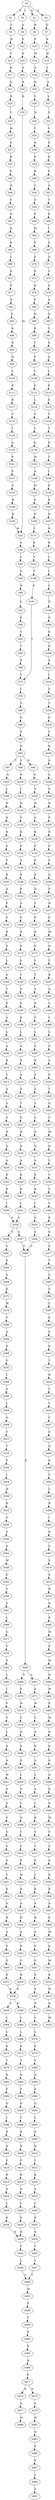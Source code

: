 strict digraph  {
	S0 -> S1 [ label = P ];
	S0 -> S2 [ label = Q ];
	S0 -> S3 [ label = E ];
	S0 -> S4 [ label = I ];
	S1 -> S5 [ label = C ];
	S2 -> S6 [ label = H ];
	S3 -> S7 [ label = Q ];
	S4 -> S8 [ label = A ];
	S5 -> S9 [ label = H ];
	S6 -> S10 [ label = P ];
	S7 -> S11 [ label = E ];
	S8 -> S12 [ label = P ];
	S9 -> S13 [ label = Y ];
	S10 -> S14 [ label = M ];
	S11 -> S15 [ label = H ];
	S12 -> S16 [ label = E ];
	S13 -> S17 [ label = R ];
	S14 -> S18 [ label = G ];
	S15 -> S19 [ label = I ];
	S16 -> S20 [ label = G ];
	S17 -> S21 [ label = Q ];
	S18 -> S22 [ label = R ];
	S19 -> S23 [ label = A ];
	S20 -> S24 [ label = R ];
	S21 -> S25 [ label = N ];
	S22 -> S26 [ label = Y ];
	S23 -> S27 [ label = L ];
	S24 -> S28 [ label = K ];
	S25 -> S29 [ label = Y ];
	S26 -> S30 [ label = N ];
	S27 -> S31 [ label = S ];
	S28 -> S32 [ label = M ];
	S29 -> S33 [ label = M ];
	S30 -> S34 [ label = Y ];
	S31 -> S35 [ label = V ];
	S32 -> S36 [ label = A ];
	S33 -> S37 [ label = G ];
	S34 -> S38 [ label = N ];
	S35 -> S39 [ label = D ];
	S36 -> S40 [ label = L ];
	S37 -> S41 [ label = R ];
	S38 -> S42 [ label = P ];
	S39 -> S43 [ label = K ];
	S40 -> S44 [ label = G ];
	S41 -> S45 [ label = F ];
	S42 -> S46 [ label = R ];
	S43 -> S47 [ label = F ];
	S44 -> S48 [ label = N ];
	S45 -> S49 [ label = N ];
	S46 -> S50 [ label = Y ];
	S47 -> S51 [ label = A ];
	S48 -> S52 [ label = L ];
	S49 -> S53 [ label = Y ];
	S50 -> S54 [ label = G ];
	S51 -> S55 [ label = T ];
	S52 -> S56 [ label = E ];
	S53 -> S57 [ label = N ];
	S54 -> S58 [ label = P ];
	S55 -> S59 [ label = E ];
	S56 -> S60 [ label = V ];
	S57 -> S61 [ label = A ];
	S58 -> S62 [ label = M ];
	S59 -> S63 [ label = I ];
	S60 -> S64 [ label = T ];
	S61 -> S65 [ label = R ];
	S62 -> S66 [ label = P ];
	S63 -> S67 [ label = S ];
	S64 -> S68 [ label = P ];
	S65 -> S69 [ label = Y ];
	S66 -> S70 [ label = P ];
	S67 -> S71 [ label = Q ];
	S68 -> S72 [ label = T ];
	S69 -> S73 [ label = N ];
	S70 -> S74 [ label = P ];
	S71 -> S75 [ label = V ];
	S72 -> S76 [ label = I ];
	S73 -> S77 [ label = P ];
	S74 -> S78 [ label = D ];
	S75 -> S79 [ label = A ];
	S76 -> S80 [ label = S ];
	S77 -> S81 [ label = F ];
	S78 -> S82 [ label = F ];
	S79 -> S83 [ label = A ];
	S80 -> S84 [ label = G ];
	S81 -> S85 [ label = P ];
	S82 -> S86 [ label = H ];
	S83 -> S87 [ label = Q ];
	S84 -> S88 [ label = P ];
	S85 -> S89 [ label = K ];
	S86 -> S90 [ label = R ];
	S87 -> S91 [ label = V ];
	S88 -> S92 [ label = N ];
	S89 -> S93 [ label = P ];
	S90 -> S94 [ label = Y ];
	S91 -> S95 [ label = A ];
	S92 -> S96 [ label = N ];
	S92 -> S97 [ label = T ];
	S92 -> S98 [ label = S ];
	S93 -> S99 [ label = D ];
	S94 -> S100 [ label = F ];
	S95 -> S101 [ label = Q ];
	S96 -> S102 [ label = N ];
	S97 -> S103 [ label = G ];
	S98 -> S104 [ label = N ];
	S99 -> S105 [ label = L ];
	S100 -> S106 [ label = V ];
	S101 -> S107 [ label = L ];
	S102 -> S108 [ label = V ];
	S103 -> S109 [ label = L ];
	S104 -> S110 [ label = I ];
	S105 -> S111 [ label = P ];
	S106 -> S112 [ label = P ];
	S107 -> S113 [ label = E ];
	S108 -> S114 [ label = N ];
	S109 -> S115 [ label = N ];
	S110 -> S116 [ label = D ];
	S111 -> S117 [ label = R ];
	S112 -> S118 [ label = L ];
	S113 -> S119 [ label = E ];
	S114 -> S120 [ label = S ];
	S115 -> S121 [ label = H ];
	S116 -> S122 [ label = V ];
	S117 -> S123 [ label = Y ];
	S118 -> S124 [ label = G ];
	S119 -> S125 [ label = T ];
	S120 -> S126 [ label = K ];
	S121 -> S127 [ label = K ];
	S122 -> S128 [ label = K ];
	S123 -> S129 [ label = I ];
	S124 -> S130 [ label = L ];
	S125 -> S131 [ label = T ];
	S126 -> S132 [ label = P ];
	S127 -> S133 [ label = P ];
	S128 -> S134 [ label = P ];
	S129 -> S135 [ label = A ];
	S130 -> S136 [ label = K ];
	S131 -> S137 [ label = P ];
	S132 -> S138 [ label = P ];
	S133 -> S139 [ label = P ];
	S134 -> S140 [ label = S ];
	S135 -> S141 [ label = P ];
	S136 -> S142 [ label = M ];
	S137 -> S143 [ label = Y ];
	S138 -> S144 [ label = K ];
	S139 -> S145 [ label = R ];
	S140 -> S146 [ label = R ];
	S141 -> S147 [ label = E ];
	S142 -> S148 [ label = A ];
	S143 -> S149 [ label = I ];
	S144 -> S150 [ label = Q ];
	S145 -> S151 [ label = A ];
	S146 -> S152 [ label = P ];
	S147 -> S153 [ label = G ];
	S148 -> S154 [ label = M ];
	S149 -> S155 [ label = E ];
	S150 -> S156 [ label = V ];
	S151 -> S157 [ label = P ];
	S152 -> S158 [ label = A ];
	S153 -> S159 [ label = R ];
	S154 -> S160 [ label = G ];
	S155 -> S161 [ label = K ];
	S156 -> S162 [ label = P ];
	S157 -> S163 [ label = P ];
	S158 -> S164 [ label = P ];
	S159 -> S165 [ label = K ];
	S160 -> S166 [ label = N ];
	S161 -> S167 [ label = H ];
	S162 -> S168 [ label = K ];
	S163 -> S169 [ label = R ];
	S164 -> S170 [ label = R ];
	S165 -> S32 [ label = M ];
	S166 -> S171 [ label = L ];
	S167 -> S172 [ label = K ];
	S168 -> S173 [ label = P ];
	S169 -> S174 [ label = P ];
	S170 -> S175 [ label = P ];
	S171 -> S176 [ label = E ];
	S172 -> S177 [ label = K ];
	S173 -> S178 [ label = L ];
	S174 -> S179 [ label = L ];
	S175 -> S180 [ label = L ];
	S176 -> S181 [ label = V ];
	S177 -> S182 [ label = I ];
	S178 -> S183 [ label = T ];
	S179 -> S184 [ label = A ];
	S180 -> S185 [ label = V ];
	S181 -> S186 [ label = T ];
	S182 -> S187 [ label = I ];
	S183 -> S188 [ label = S ];
	S184 -> S189 [ label = T ];
	S185 -> S190 [ label = S ];
	S186 -> S191 [ label = P ];
	S187 -> S192 [ label = L ];
	S188 -> S193 [ label = E ];
	S189 -> S194 [ label = E ];
	S190 -> S195 [ label = E ];
	S191 -> S72 [ label = T ];
	S192 -> S196 [ label = Q ];
	S193 -> S197 [ label = T ];
	S194 -> S198 [ label = A ];
	S195 -> S199 [ label = E ];
	S196 -> S200 [ label = D ];
	S197 -> S201 [ label = L ];
	S198 -> S202 [ label = L ];
	S199 -> S203 [ label = L ];
	S200 -> S204 [ label = D ];
	S201 -> S205 [ label = A ];
	S202 -> S206 [ label = A ];
	S203 -> S207 [ label = A ];
	S204 -> S208 [ label = R ];
	S205 -> S209 [ label = K ];
	S206 -> S210 [ label = R ];
	S207 -> S211 [ label = R ];
	S208 -> S212 [ label = S ];
	S209 -> S213 [ label = S ];
	S210 -> S214 [ label = T ];
	S211 -> S215 [ label = A ];
	S212 -> S216 [ label = I ];
	S213 -> S217 [ label = A ];
	S214 -> S218 [ label = A ];
	S215 -> S219 [ label = A ];
	S216 -> S220 [ label = G ];
	S217 -> S221 [ label = V ];
	S218 -> S222 [ label = A ];
	S219 -> S223 [ label = T ];
	S220 -> S224 [ label = T ];
	S221 -> S225 [ label = A ];
	S222 -> S226 [ label = S ];
	S223 -> S227 [ label = S ];
	S224 -> S228 [ label = D ];
	S225 -> S229 [ label = Q ];
	S226 -> S230 [ label = H ];
	S227 -> S231 [ label = H ];
	S228 -> S232 [ label = V ];
	S229 -> S233 [ label = Q ];
	S230 -> S234 [ label = Q ];
	S231 -> S235 [ label = Q ];
	S232 -> S236 [ label = R ];
	S233 -> S237 [ label = A ];
	S234 -> S238 [ label = A ];
	S235 -> S239 [ label = A ];
	S236 -> S240 [ label = A ];
	S237 -> S241 [ label = K ];
	S238 -> S242 [ label = K ];
	S239 -> S243 [ label = K ];
	S240 -> S244 [ label = G ];
	S241 -> S245 [ label = K ];
	S242 -> S246 [ label = K ];
	S243 -> S247 [ label = K ];
	S244 -> S248 [ label = E ];
	S245 -> S249 [ label = I ];
	S246 -> S250 [ label = I ];
	S247 -> S251 [ label = I ];
	S248 -> S252 [ label = N ];
	S249 -> S253 [ label = S ];
	S250 -> S254 [ label = S ];
	S251 -> S254 [ label = S ];
	S252 -> S255 [ label = P ];
	S253 -> S256 [ label = S ];
	S254 -> S257 [ label = S ];
	S254 -> S258 [ label = T ];
	S255 -> S259 [ label = R ];
	S256 -> S260 [ label = G ];
	S257 -> S260 [ label = G ];
	S258 -> S261 [ label = G ];
	S259 -> S262 [ label = F ];
	S260 -> S263 [ label = E ];
	S261 -> S264 [ label = E ];
	S262 -> S265 [ label = F ];
	S263 -> S266 [ label = S ];
	S263 -> S267 [ label = A ];
	S264 -> S268 [ label = A ];
	S265 -> S269 [ label = Q ];
	S266 -> S270 [ label = E ];
	S267 -> S271 [ label = E ];
	S268 -> S272 [ label = E ];
	S269 -> S273 [ label = F ];
	S270 -> S274 [ label = W ];
	S271 -> S275 [ label = W ];
	S272 -> S276 [ label = W ];
	S273 -> S277 [ label = H ];
	S274 -> S278 [ label = T ];
	S275 -> S279 [ label = T ];
	S276 -> S280 [ label = V ];
	S277 -> S281 [ label = P ];
	S278 -> S282 [ label = Q ];
	S279 -> S283 [ label = Q ];
	S280 -> S284 [ label = Q ];
	S281 -> S285 [ label = M ];
	S282 -> S286 [ label = E ];
	S283 -> S287 [ label = E ];
	S284 -> S288 [ label = E ];
	S285 -> S289 [ label = N ];
	S286 -> S290 [ label = G ];
	S287 -> S291 [ label = G ];
	S288 -> S292 [ label = G ];
	S289 -> S293 [ label = P ];
	S290 -> S294 [ label = L ];
	S291 -> S295 [ label = L ];
	S292 -> S296 [ label = L ];
	S293 -> S297 [ label = R ];
	S294 -> S298 [ label = S ];
	S295 -> S299 [ label = A ];
	S296 -> S300 [ label = A ];
	S297 -> S301 [ label = A ];
	S298 -> S302 [ label = L ];
	S299 -> S303 [ label = L ];
	S300 -> S304 [ label = L ];
	S301 -> S305 [ label = L ];
	S302 -> S306 [ label = Q ];
	S303 -> S307 [ label = E ];
	S304 -> S308 [ label = Q ];
	S305 -> S309 [ label = Y ];
	S306 -> S310 [ label = V ];
	S307 -> S311 [ label = V ];
	S308 -> S312 [ label = V ];
	S309 -> S313 [ label = L ];
	S310 -> S314 [ label = S ];
	S311 -> S315 [ label = T ];
	S312 -> S316 [ label = T ];
	S313 -> S317 [ label = P ];
	S314 -> S318 [ label = F ];
	S315 -> S319 [ label = F ];
	S316 -> S320 [ label = F ];
	S317 -> S321 [ label = L ];
	S318 -> S322 [ label = M ];
	S319 -> S323 [ label = L ];
	S320 -> S324 [ label = I ];
	S321 -> S325 [ label = P ];
	S322 -> S326 [ label = K ];
	S323 -> S327 [ label = K ];
	S324 -> S328 [ label = H ];
	S325 -> S329 [ label = T ];
	S326 -> S330 [ label = A ];
	S327 -> S331 [ label = A ];
	S328 -> S332 [ label = R ];
	S329 -> S333 [ label = G ];
	S330 -> S334 [ label = H ];
	S331 -> S335 [ label = H ];
	S332 -> S336 [ label = S ];
	S333 -> S337 [ label = T ];
	S334 -> S338 [ label = A ];
	S335 -> S339 [ label = A ];
	S336 -> S340 [ label = S ];
	S337 -> S341 [ label = M ];
	S338 -> S342 [ label = P ];
	S339 -> S343 [ label = P ];
	S340 -> S344 [ label = E ];
	S341 -> S345 [ label = R ];
	S342 -> S346 [ label = G ];
	S343 -> S347 [ label = G ];
	S344 -> S348 [ label = W ];
	S345 -> S349 [ label = C ];
	S346 -> S350 [ label = R ];
	S347 -> S351 [ label = E ];
	S348 -> S352 [ label = G ];
	S349 -> S353 [ label = Y ];
	S350 -> S354 [ label = E ];
	S351 -> S355 [ label = E ];
	S352 -> S356 [ label = V ];
	S353 -> S357 [ label = S ];
	S354 -> S358 [ label = R ];
	S354 -> S359 [ label = S ];
	S355 -> S360 [ label = R ];
	S356 -> S361 [ label = S ];
	S357 -> S362 [ label = V ];
	S358 -> S363 [ label = L ];
	S359 -> S364 [ label = L ];
	S360 -> S365 [ label = V ];
	S361 -> S366 [ label = L ];
	S362 -> S367 [ label = E ];
	S363 -> S368 [ label = L ];
	S364 -> S369 [ label = L ];
	S365 -> S370 [ label = L ];
	S366 -> S371 [ label = C ];
	S367 -> S372 [ label = E ];
	S368 -> S373 [ label = K ];
	S369 -> S374 [ label = K ];
	S370 -> S375 [ label = K ];
	S371 -> S376 [ label = V ];
	S372 -> S377 [ label = E ];
	S373 -> S378 [ label = Y ];
	S374 -> S379 [ label = Y ];
	S375 -> S380 [ label = Y ];
	S376 -> S381 [ label = S ];
	S377 -> S382 [ label = Y ];
	S378 -> S383 [ label = Q ];
	S379 -> S384 [ label = Q ];
	S380 -> S385 [ label = Q ];
	S381 -> S386 [ label = L ];
	S382 -> S387 [ label = L ];
	S383 -> S388 [ label = P ];
	S384 -> S389 [ label = P ];
	S385 -> S390 [ label = A ];
	S386 -> S391 [ label = I ];
	S387 -> S392 [ label = S ];
	S388 -> S393 [ label = Q ];
	S389 -> S394 [ label = Q ];
	S390 -> S395 [ label = Q ];
	S391 -> S396 [ label = F ];
	S392 -> S397 [ label = L ];
	S393 -> S398 [ label = V ];
	S394 -> S399 [ label = I ];
	S395 -> S400 [ label = L ];
	S396 -> S401 [ label = S ];
	S397 -> S402 [ label = E ];
	S398 -> S403 [ label = R ];
	S399 -> S404 [ label = R ];
	S400 -> S405 [ label = K ];
	S401 -> S406 [ label = L ];
	S402 -> S407 [ label = E ];
	S403 -> S408 [ label = N ];
	S404 -> S409 [ label = N ];
	S405 -> S410 [ label = N ];
	S406 -> S411 [ label = D ];
	S407 -> S412 [ label = K ];
	S408 -> S413 [ label = F ];
	S409 -> S414 [ label = F ];
	S410 -> S415 [ label = Y ];
	S411 -> S416 [ label = A ];
	S412 -> S417 [ label = Y ];
	S413 -> S418 [ label = R ];
	S414 -> S419 [ label = R ];
	S415 -> S420 [ label = R ];
	S416 -> S421 [ label = W ];
	S417 -> S422 [ label = R ];
	S418 -> S423 [ label = A ];
	S419 -> S424 [ label = A ];
	S420 -> S425 [ label = A ];
	S421 -> S426 [ label = A ];
	S422 -> S427 [ label = Y ];
	S423 -> S428 [ label = L ];
	S424 -> S429 [ label = L ];
	S425 -> S430 [ label = L ];
	S426 -> S431 [ label = A ];
	S427 -> S432 [ label = Y ];
	S428 -> S433 [ label = E ];
	S429 -> S434 [ label = E ];
	S430 -> S435 [ label = E ];
	S431 -> S436 [ label = P ];
	S432 -> S437 [ label = V ];
	S433 -> S438 [ label = N ];
	S434 -> S438 [ label = N ];
	S435 -> S439 [ label = N ];
	S436 -> S440 [ label = S ];
	S437 -> S441 [ label = E ];
	S438 -> S442 [ label = V ];
	S439 -> S443 [ label = V ];
	S440 -> S444 [ label = S ];
	S441 -> S445 [ label = Q ];
	S442 -> S446 [ label = L ];
	S443 -> S447 [ label = L ];
	S444 -> S448 [ label = G ];
	S445 -> S449 [ label = E ];
	S446 -> S450 [ label = C ];
	S447 -> S450 [ label = C ];
	S448 -> S451 [ label = V ];
	S449 -> S452 [ label = Y ];
	S450 -> S453 [ label = M ];
	S451 -> S454 [ label = K ];
	S452 -> S455 [ label = L ];
	S453 -> S456 [ label = P ];
	S454 -> S457 [ label = A ];
	S455 -> S458 [ label = R ];
	S456 -> S459 [ label = T ];
	S457 -> S460 [ label = H ];
	S458 -> S461 [ label = I ];
	S459 -> S462 [ label = K ];
	S460 -> S463 [ label = A ];
	S461 -> S464 [ label = D ];
	S462 -> S465 [ label = E ];
	S463 -> S466 [ label = P ];
	S464 -> S467 [ label = E ];
	S465 -> S468 [ label = K ];
	S466 -> S469 [ label = G ];
	S467 -> S470 [ label = E ];
	S468 -> S471 [ label = P ];
	S469 -> S472 [ label = R ];
	S470 -> S473 [ label = E ];
	S471 -> S474 [ label = K ];
	S471 -> S475 [ label = N ];
	S472 -> S354 [ label = E ];
	S473 -> S476 [ label = R ];
	S474 -> S477 [ label = A ];
	S475 -> S478 [ label = A ];
	S476 -> S479 [ label = K ];
	S477 -> S480 [ label = M ];
	S478 -> S481 [ label = M ];
	S479 -> S482 [ label = R ];
	S481 -> S483 [ label = N ];
	S482 -> S484 [ label = M ];
	S483 -> S485 [ label = E ];
	S484 -> S486 [ label = E ];
	S485 -> S487 [ label = E ];
	S486 -> S488 [ label = M ];
	S487 -> S489 [ label = L ];
	S488 -> S490 [ label = H ];
	S489 -> S491 [ label = S ];
	S490 -> S492 [ label = W ];
	S492 -> S493 [ label = E ];
	S493 -> S494 [ label = M ];
	S494 -> S495 [ label = R ];
	S495 -> S496 [ label = K ];
	S496 -> S497 [ label = K ];
	S497 -> S498 [ label = Q ];
	S498 -> S499 [ label = E ];
	S499 -> S500 [ label = E ];
	S500 -> S501 [ label = M ];
	S501 -> S502 [ label = V ];
	S502 -> S503 [ label = A ];
	S503 -> S504 [ label = E ];
	S504 -> S505 [ label = K ];
	S505 -> S506 [ label = K ];
	S506 -> S507 [ label = A ];
	S507 -> S508 [ label = E ];
	S508 -> S509 [ label = M ];
	S509 -> S510 [ label = K ];
	S510 -> S511 [ label = M ];
	S511 -> S512 [ label = K ];
	S512 -> S513 [ label = M ];
	S513 -> S514 [ label = K ];
	S514 -> S515 [ label = M ];
}
